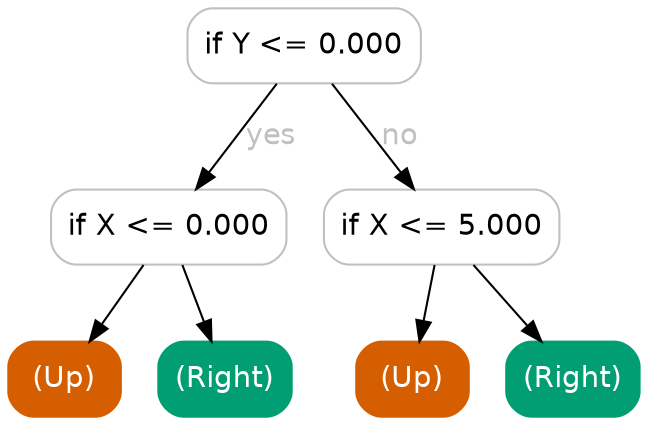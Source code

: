 digraph Tree {
	graph [bb="0,0,303,196"];
	node [color=gray,
		fillcolor=white,
		fontname=helvetica,
		label="\N",
		shape=box,
		style="filled, rounded"
	];
	edge [fontname=helvetica];
	0	[height=0.5,
		label="if Y <= 0.000",
		pos="142,178",
		width=1.5556];
	1	[height=0.5,
		label="if X <= 0.000",
		pos="77,91",
		width=1.5694];
	0 -> 1	[fontcolor=gray,
		label=yes,
		lp="126.5,134.5",
		pos="e,90.134,109.18 128.85,159.8 119.51,147.59 106.82,130.99 96.33,117.28"];
	4	[height=0.5,
		label="if X <= 5.000",
		pos="208,91",
		width=1.5694];
	0 -> 4	[fontcolor=gray,
		label=no,
		lp="188,134.5",
		pos="e,194.66,109.18 155.36,159.8 164.84,147.59 177.72,130.99 188.37,117.28"];
	2	[color="#d55e00",
		fillcolor="#d55e00",
		fontcolor=white,
		height=0.5,
		label="(Up)",
		pos="27,18",
		width=0.75];
	1 -> 2	[fontcolor=gray,
		pos="e,38.992,36.029 64.896,72.813 58.878,64.266 51.486,53.769 44.833,44.323"];
	3	[color="#029e73",
		fillcolor="#029e73",
		fontcolor=white,
		height=0.5,
		label="(Right)",
		pos="104,18",
		width=0.88889];
	1 -> 3	[fontcolor=gray,
		pos="e,97.524,36.029 83.536,72.813 86.653,64.615 90.453,54.623 93.928,45.485"];
	5	[color="#d55e00",
		fillcolor="#d55e00",
		fontcolor=white,
		height=0.5,
		label="(Up)",
		pos="194,18",
		width=0.75];
	4 -> 5	[fontcolor=gray,
		pos="e,197.36,36.029 204.61,72.813 203.03,64.789 201.11,55.047 199.34,46.069"];
	6	[color="#029e73",
		fillcolor="#029e73",
		fontcolor=white,
		height=0.5,
		label="(Right)",
		pos="271,18",
		width=0.88889];
	4 -> 6	[fontcolor=gray,
		pos="e,255.89,36.029 223.25,72.813 230.99,64.092 240.53,53.34 249.04,43.746"];
}
